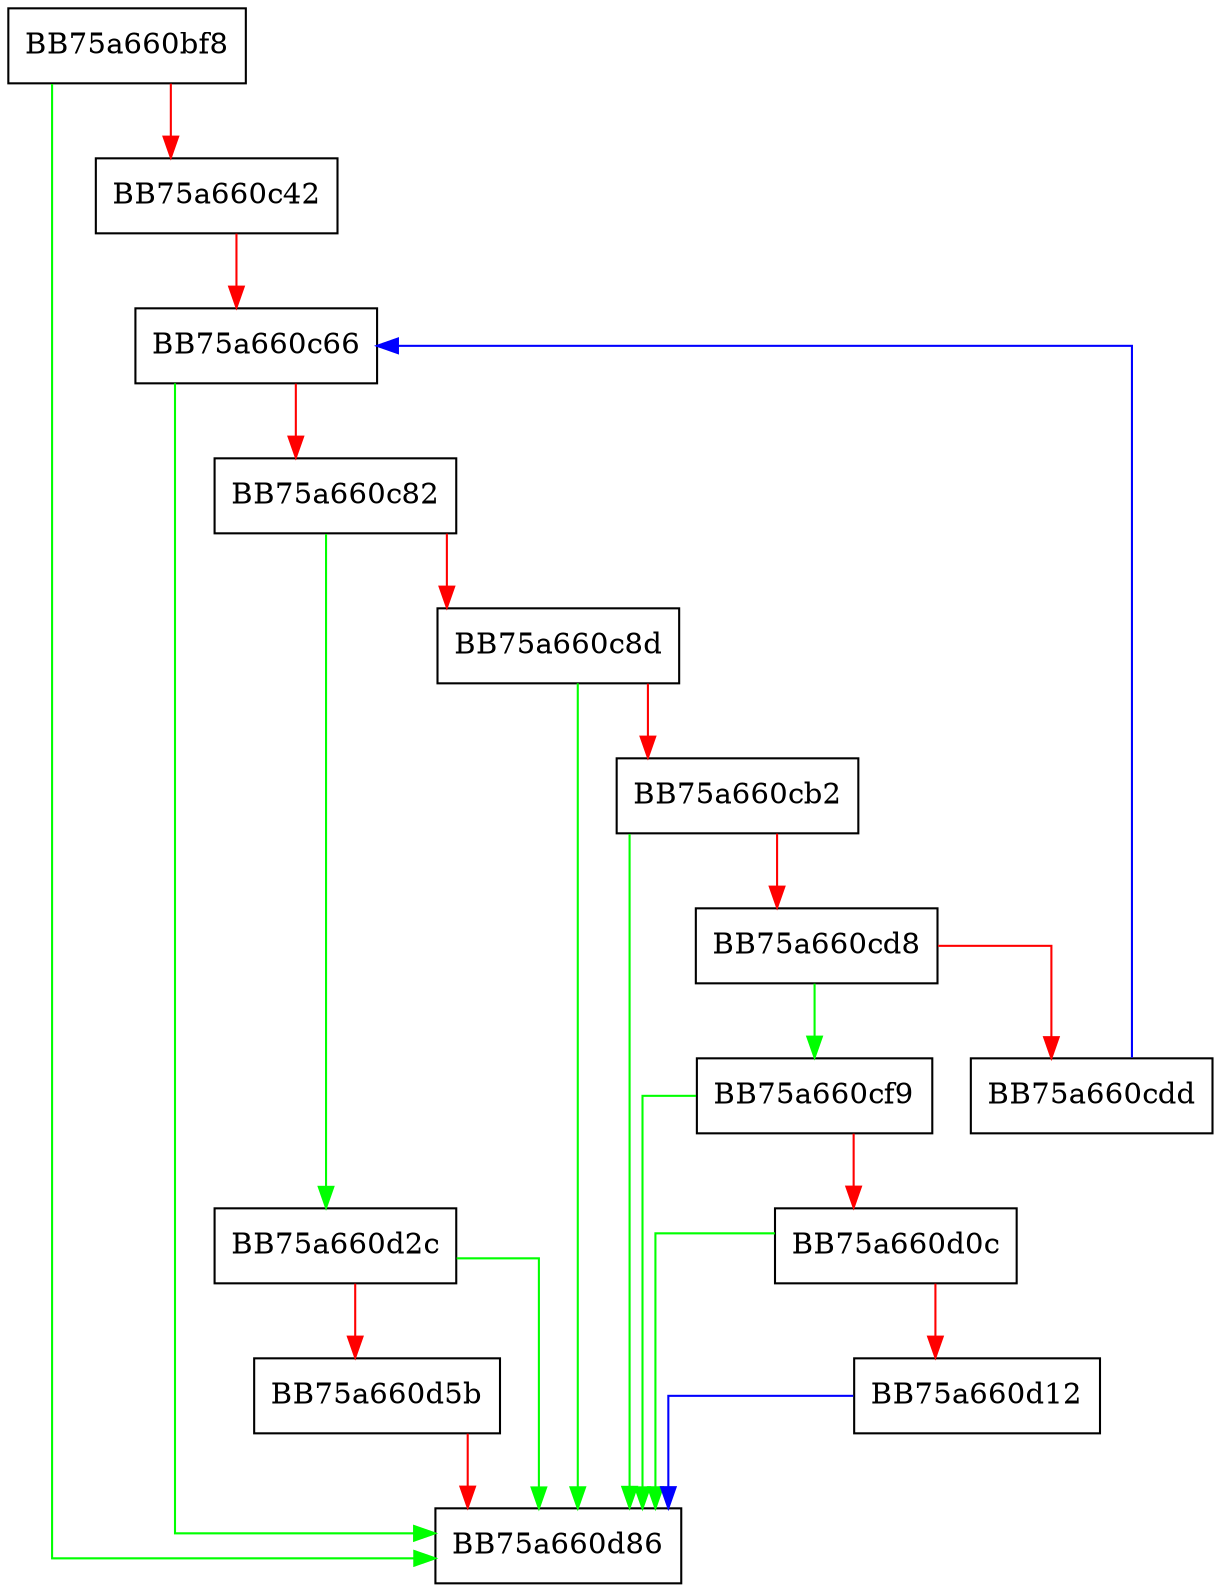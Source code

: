 digraph DecompressStream {
  node [shape="box"];
  graph [splines=ortho];
  BB75a660bf8 -> BB75a660d86 [color="green"];
  BB75a660bf8 -> BB75a660c42 [color="red"];
  BB75a660c42 -> BB75a660c66 [color="red"];
  BB75a660c66 -> BB75a660d86 [color="green"];
  BB75a660c66 -> BB75a660c82 [color="red"];
  BB75a660c82 -> BB75a660d2c [color="green"];
  BB75a660c82 -> BB75a660c8d [color="red"];
  BB75a660c8d -> BB75a660d86 [color="green"];
  BB75a660c8d -> BB75a660cb2 [color="red"];
  BB75a660cb2 -> BB75a660d86 [color="green"];
  BB75a660cb2 -> BB75a660cd8 [color="red"];
  BB75a660cd8 -> BB75a660cf9 [color="green"];
  BB75a660cd8 -> BB75a660cdd [color="red"];
  BB75a660cdd -> BB75a660c66 [color="blue"];
  BB75a660cf9 -> BB75a660d86 [color="green"];
  BB75a660cf9 -> BB75a660d0c [color="red"];
  BB75a660d0c -> BB75a660d86 [color="green"];
  BB75a660d0c -> BB75a660d12 [color="red"];
  BB75a660d12 -> BB75a660d86 [color="blue"];
  BB75a660d2c -> BB75a660d86 [color="green"];
  BB75a660d2c -> BB75a660d5b [color="red"];
  BB75a660d5b -> BB75a660d86 [color="red"];
}
